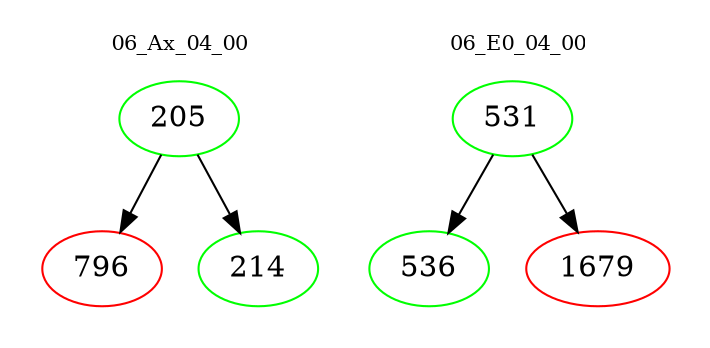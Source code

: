 digraph{
subgraph cluster_0 {
color = white
label = "06_Ax_04_00";
fontsize=10;
T0_205 [label="205", color="green"]
T0_205 -> T0_796 [color="black"]
T0_796 [label="796", color="red"]
T0_205 -> T0_214 [color="black"]
T0_214 [label="214", color="green"]
}
subgraph cluster_1 {
color = white
label = "06_E0_04_00";
fontsize=10;
T1_531 [label="531", color="green"]
T1_531 -> T1_536 [color="black"]
T1_536 [label="536", color="green"]
T1_531 -> T1_1679 [color="black"]
T1_1679 [label="1679", color="red"]
}
}
